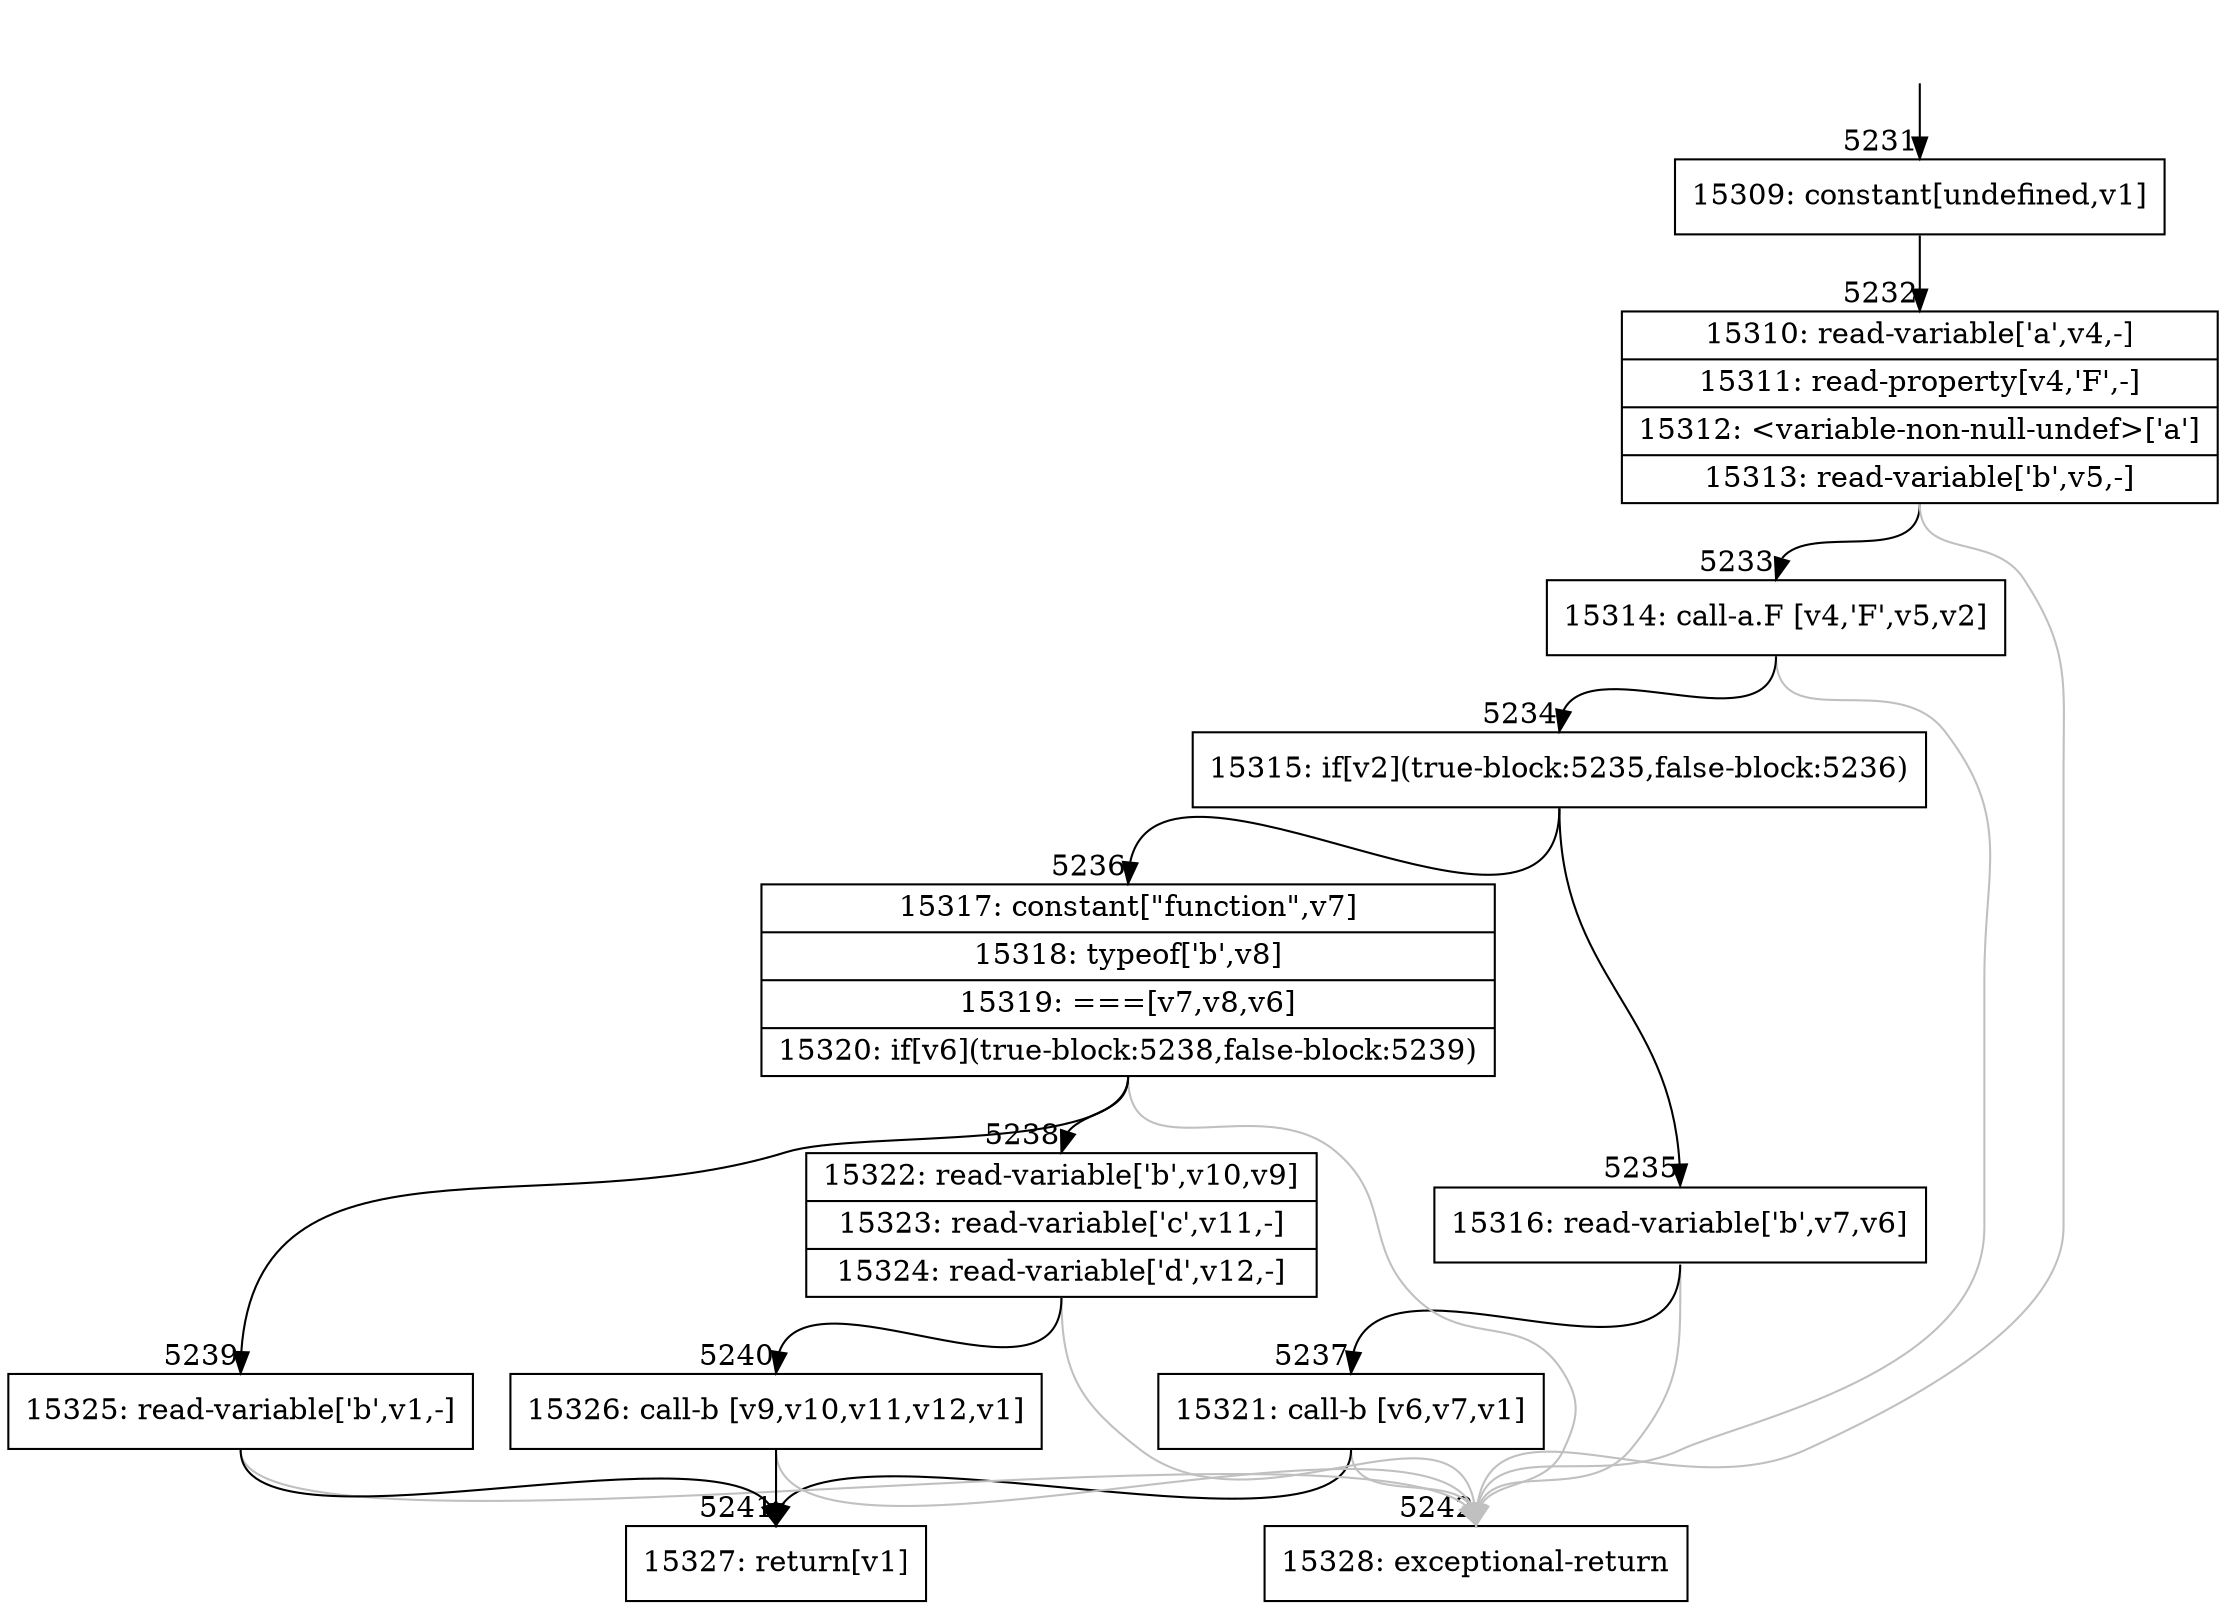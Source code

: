 digraph {
rankdir="TD"
BB_entry438[shape=none,label=""];
BB_entry438 -> BB5231 [tailport=s, headport=n, headlabel="    5231"]
BB5231 [shape=record label="{15309: constant[undefined,v1]}" ] 
BB5231 -> BB5232 [tailport=s, headport=n, headlabel="      5232"]
BB5232 [shape=record label="{15310: read-variable['a',v4,-]|15311: read-property[v4,'F',-]|15312: \<variable-non-null-undef\>['a']|15313: read-variable['b',v5,-]}" ] 
BB5232 -> BB5233 [tailport=s, headport=n, headlabel="      5233"]
BB5232 -> BB5242 [tailport=s, headport=n, color=gray, headlabel="      5242"]
BB5233 [shape=record label="{15314: call-a.F [v4,'F',v5,v2]}" ] 
BB5233 -> BB5234 [tailport=s, headport=n, headlabel="      5234"]
BB5233 -> BB5242 [tailport=s, headport=n, color=gray]
BB5234 [shape=record label="{15315: if[v2](true-block:5235,false-block:5236)}" ] 
BB5234 -> BB5235 [tailport=s, headport=n, headlabel="      5235"]
BB5234 -> BB5236 [tailport=s, headport=n, headlabel="      5236"]
BB5235 [shape=record label="{15316: read-variable['b',v7,v6]}" ] 
BB5235 -> BB5237 [tailport=s, headport=n, headlabel="      5237"]
BB5235 -> BB5242 [tailport=s, headport=n, color=gray]
BB5236 [shape=record label="{15317: constant[\"function\",v7]|15318: typeof['b',v8]|15319: ===[v7,v8,v6]|15320: if[v6](true-block:5238,false-block:5239)}" ] 
BB5236 -> BB5238 [tailport=s, headport=n, headlabel="      5238"]
BB5236 -> BB5239 [tailport=s, headport=n, headlabel="      5239"]
BB5236 -> BB5242 [tailport=s, headport=n, color=gray]
BB5237 [shape=record label="{15321: call-b [v6,v7,v1]}" ] 
BB5237 -> BB5241 [tailport=s, headport=n, headlabel="      5241"]
BB5237 -> BB5242 [tailport=s, headport=n, color=gray]
BB5238 [shape=record label="{15322: read-variable['b',v10,v9]|15323: read-variable['c',v11,-]|15324: read-variable['d',v12,-]}" ] 
BB5238 -> BB5240 [tailport=s, headport=n, headlabel="      5240"]
BB5238 -> BB5242 [tailport=s, headport=n, color=gray]
BB5239 [shape=record label="{15325: read-variable['b',v1,-]}" ] 
BB5239 -> BB5241 [tailport=s, headport=n]
BB5239 -> BB5242 [tailport=s, headport=n, color=gray]
BB5240 [shape=record label="{15326: call-b [v9,v10,v11,v12,v1]}" ] 
BB5240 -> BB5241 [tailport=s, headport=n]
BB5240 -> BB5242 [tailport=s, headport=n, color=gray]
BB5241 [shape=record label="{15327: return[v1]}" ] 
BB5242 [shape=record label="{15328: exceptional-return}" ] 
}
